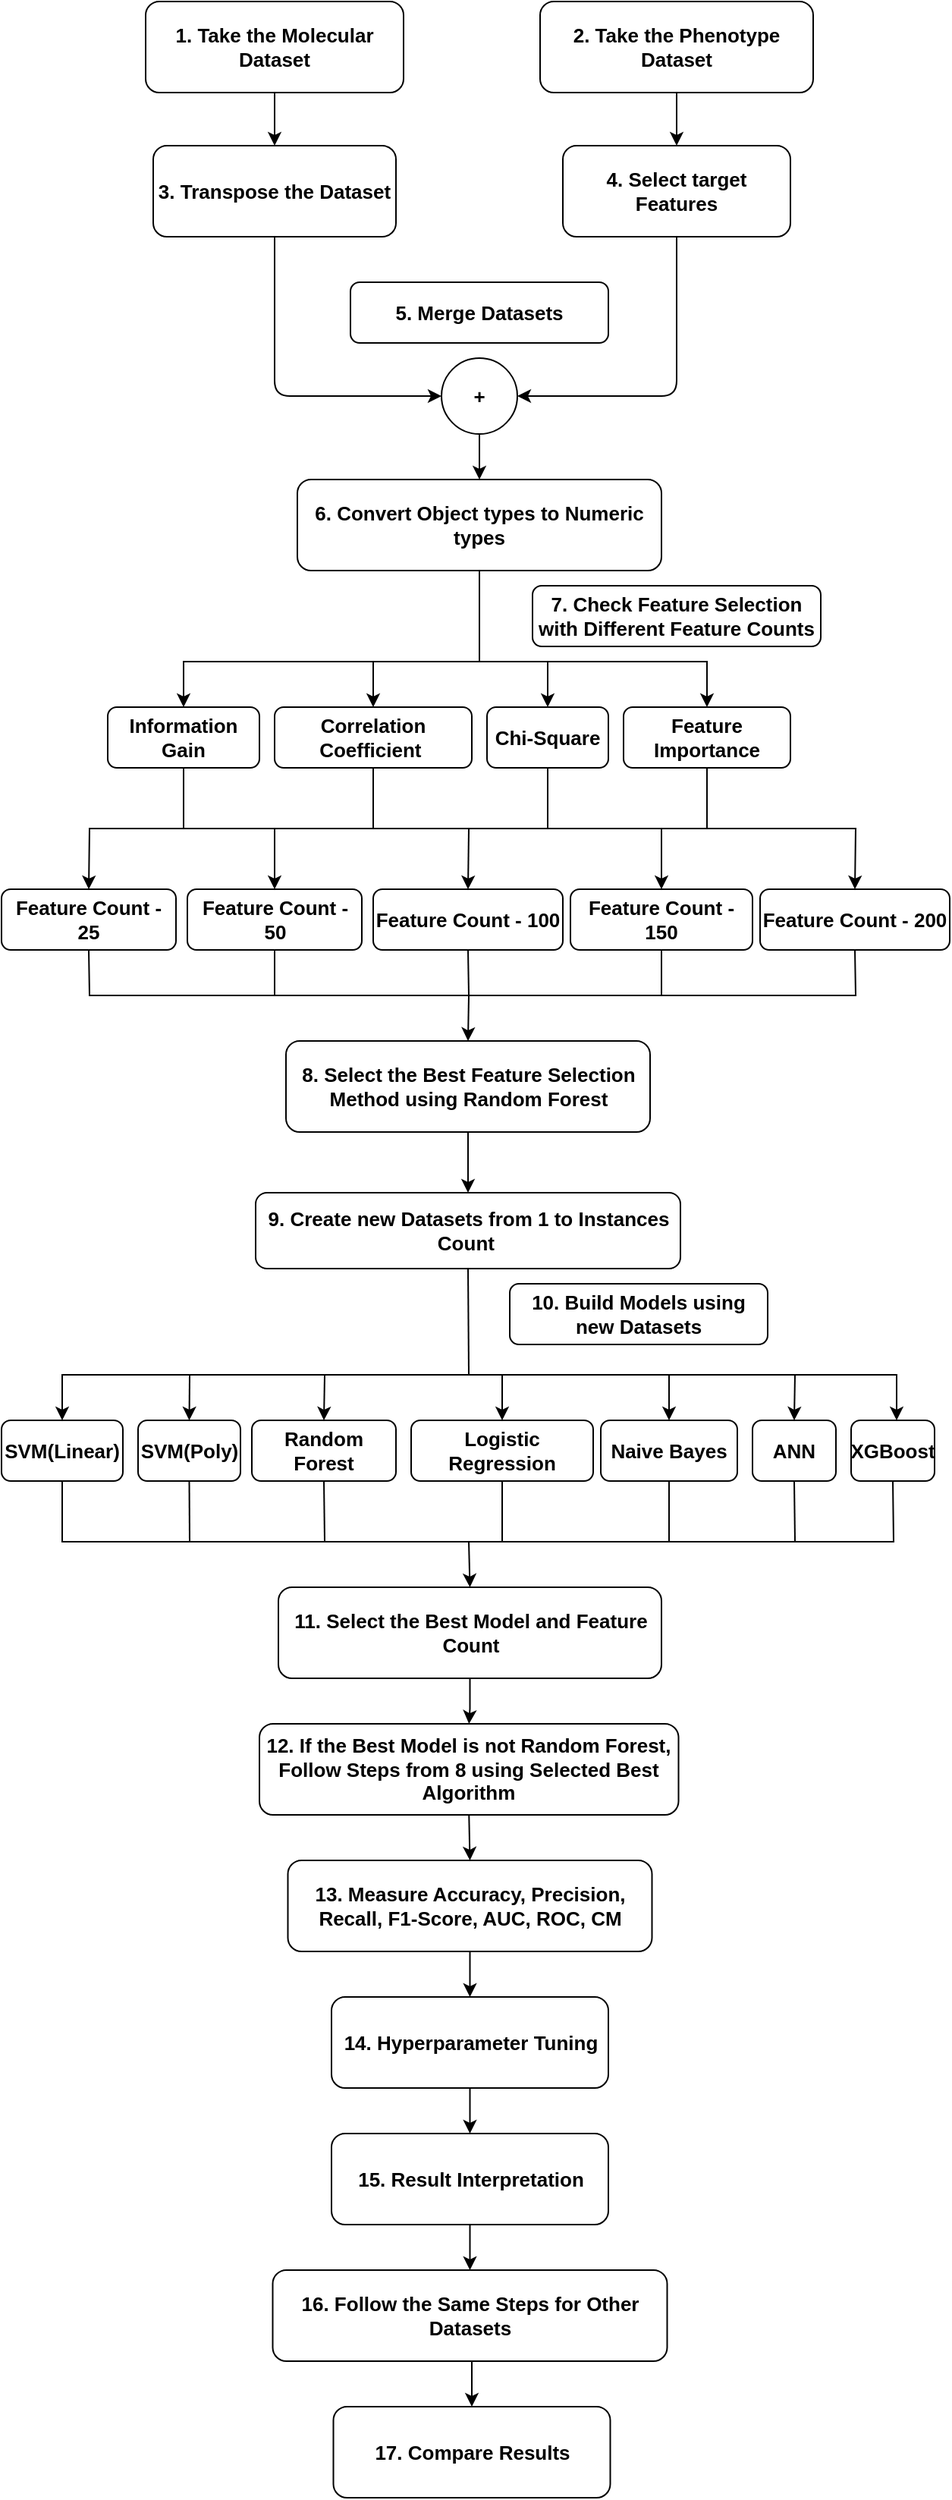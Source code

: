 <mxfile version="21.3.7" type="device">
  <diagram id="j9IejB0jZV0AfYUX-Y1M" name="Page-1">
    <mxGraphModel dx="863" dy="545" grid="1" gridSize="10" guides="1" tooltips="1" connect="1" arrows="1" fold="1" page="1" pageScale="1" pageWidth="850" pageHeight="1100" math="0" shadow="0">
      <root>
        <mxCell id="0" />
        <mxCell id="1" parent="0" />
        <mxCell id="2" value="1. Take the Molecular Dataset" style="rounded=1;whiteSpace=wrap;html=1;fontSize=13;fontStyle=1" parent="1" vertex="1">
          <mxGeometry x="165" y="95" width="170" height="60" as="geometry" />
        </mxCell>
        <mxCell id="3" value="2. Take the Phenotype Dataset" style="rounded=1;whiteSpace=wrap;html=1;fontSize=13;fontStyle=1" parent="1" vertex="1">
          <mxGeometry x="425" y="95" width="180" height="60" as="geometry" />
        </mxCell>
        <mxCell id="6" value="3. Transpose the Dataset" style="rounded=1;whiteSpace=wrap;html=1;fontSize=13;fontStyle=1" parent="1" vertex="1">
          <mxGeometry x="170" y="190" width="160" height="60" as="geometry" />
        </mxCell>
        <mxCell id="7" value="" style="endArrow=classic;html=1;exitX=0.5;exitY=1;exitDx=0;exitDy=0;fontSize=13;fontStyle=1" parent="1" source="2" target="6" edge="1">
          <mxGeometry width="50" height="50" relative="1" as="geometry">
            <mxPoint x="480" y="340" as="sourcePoint" />
            <mxPoint x="530" y="290" as="targetPoint" />
          </mxGeometry>
        </mxCell>
        <mxCell id="8" value="4. Select target Features" style="rounded=1;whiteSpace=wrap;html=1;fontSize=13;fontStyle=1" parent="1" vertex="1">
          <mxGeometry x="440" y="190" width="150" height="60" as="geometry" />
        </mxCell>
        <mxCell id="9" value="" style="endArrow=classic;html=1;exitX=0.5;exitY=1;exitDx=0;exitDy=0;fontSize=13;fontStyle=1" parent="1" source="3" target="8" edge="1">
          <mxGeometry width="50" height="50" relative="1" as="geometry">
            <mxPoint x="560" y="160" as="sourcePoint" />
            <mxPoint x="870" y="290" as="targetPoint" />
          </mxGeometry>
        </mxCell>
        <mxCell id="10" value="+" style="ellipse;whiteSpace=wrap;html=1;aspect=fixed;fontSize=13;fontStyle=1" parent="1" vertex="1">
          <mxGeometry x="360" y="330" width="50" height="50" as="geometry" />
        </mxCell>
        <mxCell id="11" value="" style="endArrow=classic;html=1;entryX=0;entryY=0.5;entryDx=0;entryDy=0;exitX=0.5;exitY=1;exitDx=0;exitDy=0;fontSize=13;fontStyle=1" parent="1" source="6" target="10" edge="1">
          <mxGeometry width="50" height="50" relative="1" as="geometry">
            <mxPoint x="210" y="260" as="sourcePoint" />
            <mxPoint x="530" y="320" as="targetPoint" />
            <Array as="points">
              <mxPoint x="250" y="355" />
            </Array>
          </mxGeometry>
        </mxCell>
        <mxCell id="12" value="" style="endArrow=classic;html=1;entryX=1;entryY=0.5;entryDx=0;entryDy=0;exitX=0.5;exitY=1;exitDx=0;exitDy=0;fontSize=13;fontStyle=1" parent="1" source="8" target="10" edge="1">
          <mxGeometry width="50" height="50" relative="1" as="geometry">
            <mxPoint x="550" y="280" as="sourcePoint" />
            <mxPoint x="370" y="365" as="targetPoint" />
            <Array as="points">
              <mxPoint x="515" y="355" />
            </Array>
          </mxGeometry>
        </mxCell>
        <mxCell id="13" value="5. Merge Datasets" style="rounded=1;whiteSpace=wrap;html=1;fontSize=13;fontStyle=1" parent="1" vertex="1">
          <mxGeometry x="300" y="280" width="170" height="40" as="geometry" />
        </mxCell>
        <mxCell id="14" value="6. Convert Object types to Numeric types" style="rounded=1;whiteSpace=wrap;html=1;points=[[0,0,0,0,0],[0,0.25,0,0,0],[0,0.5,0,0,0],[0,0.75,0,0,0],[0,1,0,0,0],[0.17,1,0,0,0],[0.25,0,0,0,0],[0.5,0,0,0,0],[0.5,1,0,0,0],[0.61,1,0,0,0],[0.75,0,0,0,0],[0.81,1,0,0,0],[1,0,0,0,0],[1,0.25,0,0,0],[1,0.5,0,0,0],[1,0.75,0,0,0],[1,1,0,0,0]];fontSize=13;fontStyle=1" parent="1" vertex="1">
          <mxGeometry x="265" y="410" width="240" height="60" as="geometry" />
        </mxCell>
        <mxCell id="15" value="" style="endArrow=classic;html=1;exitX=0.5;exitY=1;exitDx=0;exitDy=0;entryX=0.5;entryY=0;entryDx=0;entryDy=0;fontSize=13;fontStyle=1" parent="1" source="10" target="14" edge="1">
          <mxGeometry width="50" height="50" relative="1" as="geometry">
            <mxPoint x="480" y="340" as="sourcePoint" />
            <mxPoint x="530" y="290" as="targetPoint" />
          </mxGeometry>
        </mxCell>
        <mxCell id="8Iz_N88JesID-eJGwz7T-16" value="7. Check Feature Selection with Different Feature Counts" style="rounded=1;whiteSpace=wrap;html=1;fontSize=13;fontStyle=1" parent="1" vertex="1">
          <mxGeometry x="420" y="480" width="190" height="40" as="geometry" />
        </mxCell>
        <mxCell id="8Iz_N88JesID-eJGwz7T-17" value="Information Gain" style="rounded=1;whiteSpace=wrap;html=1;fontSize=13;fontStyle=1" parent="1" vertex="1">
          <mxGeometry x="140" y="560" width="100" height="40" as="geometry" />
        </mxCell>
        <mxCell id="8Iz_N88JesID-eJGwz7T-18" value="Correlation Coefficient&amp;nbsp;" style="rounded=1;whiteSpace=wrap;html=1;fontSize=13;fontStyle=1" parent="1" vertex="1">
          <mxGeometry x="250" y="560" width="130" height="40" as="geometry" />
        </mxCell>
        <mxCell id="8Iz_N88JesID-eJGwz7T-19" value="Chi-Square" style="rounded=1;whiteSpace=wrap;html=1;fontSize=13;fontStyle=1" parent="1" vertex="1">
          <mxGeometry x="390" y="560" width="80" height="40" as="geometry" />
        </mxCell>
        <mxCell id="8Iz_N88JesID-eJGwz7T-20" value="Feature Importance" style="rounded=1;whiteSpace=wrap;html=1;fontSize=13;fontStyle=1" parent="1" vertex="1">
          <mxGeometry x="480" y="560" width="110" height="40" as="geometry" />
        </mxCell>
        <mxCell id="8Iz_N88JesID-eJGwz7T-21" value="Feature Count - 25" style="rounded=1;whiteSpace=wrap;html=1;fontSize=13;fontStyle=1" parent="1" vertex="1">
          <mxGeometry x="70" y="680" width="115" height="40" as="geometry" />
        </mxCell>
        <mxCell id="8Iz_N88JesID-eJGwz7T-22" value="Feature Count - 50" style="rounded=1;whiteSpace=wrap;html=1;fontSize=13;fontStyle=1" parent="1" vertex="1">
          <mxGeometry x="192.5" y="680" width="115" height="40" as="geometry" />
        </mxCell>
        <mxCell id="8Iz_N88JesID-eJGwz7T-49" style="edgeStyle=orthogonalEdgeStyle;rounded=0;orthogonalLoop=1;jettySize=auto;html=1;exitX=0.5;exitY=1;exitDx=0;exitDy=0;endArrow=none;endFill=0;fontSize=13;fontStyle=1" parent="1" source="8Iz_N88JesID-eJGwz7T-23" edge="1">
          <mxGeometry relative="1" as="geometry">
            <mxPoint x="378" y="750" as="targetPoint" />
          </mxGeometry>
        </mxCell>
        <mxCell id="8Iz_N88JesID-eJGwz7T-23" value="Feature Count - 100" style="rounded=1;whiteSpace=wrap;html=1;fontSize=13;fontStyle=1" parent="1" vertex="1">
          <mxGeometry x="315" y="680" width="125" height="40" as="geometry" />
        </mxCell>
        <mxCell id="8Iz_N88JesID-eJGwz7T-24" value="Feature Count - 150" style="rounded=1;whiteSpace=wrap;html=1;fontSize=13;fontStyle=1" parent="1" vertex="1">
          <mxGeometry x="445" y="680" width="120" height="40" as="geometry" />
        </mxCell>
        <mxCell id="8Iz_N88JesID-eJGwz7T-25" value="Feature Count - 200" style="rounded=1;whiteSpace=wrap;html=1;fontSize=13;fontStyle=1" parent="1" vertex="1">
          <mxGeometry x="570" y="680" width="125" height="40" as="geometry" />
        </mxCell>
        <mxCell id="8Iz_N88JesID-eJGwz7T-26" value="" style="endArrow=classic;html=1;rounded=0;exitX=0.5;exitY=1;exitDx=0;exitDy=0;exitPerimeter=0;entryX=0.5;entryY=0;entryDx=0;entryDy=0;fontSize=13;fontStyle=1" parent="1" source="14" target="8Iz_N88JesID-eJGwz7T-17" edge="1">
          <mxGeometry width="50" height="50" relative="1" as="geometry">
            <mxPoint x="380" y="480" as="sourcePoint" />
            <mxPoint x="450" y="520" as="targetPoint" />
            <Array as="points">
              <mxPoint x="385" y="530" />
              <mxPoint x="320" y="530" />
              <mxPoint x="190" y="530" />
            </Array>
          </mxGeometry>
        </mxCell>
        <mxCell id="8Iz_N88JesID-eJGwz7T-27" value="" style="endArrow=classic;html=1;rounded=0;exitX=0.5;exitY=1;exitDx=0;exitDy=0;exitPerimeter=0;entryX=0.5;entryY=0;entryDx=0;entryDy=0;fontSize=13;fontStyle=1" parent="1" source="14" target="8Iz_N88JesID-eJGwz7T-20" edge="1">
          <mxGeometry width="50" height="50" relative="1" as="geometry">
            <mxPoint x="400" y="570" as="sourcePoint" />
            <mxPoint x="450" y="520" as="targetPoint" />
            <Array as="points">
              <mxPoint x="385" y="530" />
              <mxPoint x="535" y="530" />
            </Array>
          </mxGeometry>
        </mxCell>
        <mxCell id="8Iz_N88JesID-eJGwz7T-28" value="" style="endArrow=classic;html=1;rounded=0;exitX=0.5;exitY=1;exitDx=0;exitDy=0;exitPerimeter=0;entryX=0.5;entryY=0;entryDx=0;entryDy=0;fontSize=13;fontStyle=1" parent="1" source="14" target="8Iz_N88JesID-eJGwz7T-18" edge="1">
          <mxGeometry width="50" height="50" relative="1" as="geometry">
            <mxPoint x="400" y="570" as="sourcePoint" />
            <mxPoint x="450" y="520" as="targetPoint" />
            <Array as="points">
              <mxPoint x="385" y="530" />
              <mxPoint x="315" y="530" />
            </Array>
          </mxGeometry>
        </mxCell>
        <mxCell id="8Iz_N88JesID-eJGwz7T-29" value="" style="endArrow=classic;html=1;rounded=0;exitX=0.5;exitY=1;exitDx=0;exitDy=0;exitPerimeter=0;entryX=0.5;entryY=0;entryDx=0;entryDy=0;fontSize=13;fontStyle=1" parent="1" source="14" target="8Iz_N88JesID-eJGwz7T-19" edge="1">
          <mxGeometry width="50" height="50" relative="1" as="geometry">
            <mxPoint x="400" y="570" as="sourcePoint" />
            <mxPoint x="450" y="520" as="targetPoint" />
            <Array as="points">
              <mxPoint x="385" y="530" />
              <mxPoint x="430" y="530" />
            </Array>
          </mxGeometry>
        </mxCell>
        <mxCell id="8Iz_N88JesID-eJGwz7T-33" value="" style="endArrow=none;html=1;rounded=0;exitX=0.5;exitY=1;exitDx=0;exitDy=0;entryX=0.5;entryY=1;entryDx=0;entryDy=0;fontSize=13;fontStyle=1" parent="1" source="8Iz_N88JesID-eJGwz7T-17" target="8Iz_N88JesID-eJGwz7T-20" edge="1">
          <mxGeometry width="50" height="50" relative="1" as="geometry">
            <mxPoint x="370" y="550" as="sourcePoint" />
            <mxPoint x="380" y="640" as="targetPoint" />
            <Array as="points">
              <mxPoint x="190" y="640" />
              <mxPoint x="535" y="640" />
            </Array>
          </mxGeometry>
        </mxCell>
        <mxCell id="8Iz_N88JesID-eJGwz7T-34" value="" style="endArrow=none;html=1;rounded=0;exitX=0.5;exitY=1;exitDx=0;exitDy=0;fontSize=13;fontStyle=1" parent="1" source="8Iz_N88JesID-eJGwz7T-18" edge="1">
          <mxGeometry width="50" height="50" relative="1" as="geometry">
            <mxPoint x="370" y="550" as="sourcePoint" />
            <mxPoint x="315" y="640" as="targetPoint" />
          </mxGeometry>
        </mxCell>
        <mxCell id="8Iz_N88JesID-eJGwz7T-35" value="" style="endArrow=none;html=1;rounded=0;exitX=0.5;exitY=1;exitDx=0;exitDy=0;fontSize=13;fontStyle=1" parent="1" source="8Iz_N88JesID-eJGwz7T-19" edge="1">
          <mxGeometry width="50" height="50" relative="1" as="geometry">
            <mxPoint x="370" y="550" as="sourcePoint" />
            <mxPoint x="430" y="640" as="targetPoint" />
          </mxGeometry>
        </mxCell>
        <mxCell id="8Iz_N88JesID-eJGwz7T-37" value="" style="endArrow=classic;html=1;rounded=0;entryX=0.5;entryY=0;entryDx=0;entryDy=0;fontSize=13;fontStyle=1" parent="1" target="8Iz_N88JesID-eJGwz7T-21" edge="1">
          <mxGeometry width="50" height="50" relative="1" as="geometry">
            <mxPoint x="190" y="640" as="sourcePoint" />
            <mxPoint x="420" y="500" as="targetPoint" />
            <Array as="points">
              <mxPoint x="128" y="640" />
            </Array>
          </mxGeometry>
        </mxCell>
        <mxCell id="8Iz_N88JesID-eJGwz7T-38" value="" style="endArrow=classic;html=1;rounded=0;entryX=0.5;entryY=0;entryDx=0;entryDy=0;fontSize=13;fontStyle=1" parent="1" target="8Iz_N88JesID-eJGwz7T-22" edge="1">
          <mxGeometry width="50" height="50" relative="1" as="geometry">
            <mxPoint x="250" y="640" as="sourcePoint" />
            <mxPoint x="420" y="500" as="targetPoint" />
          </mxGeometry>
        </mxCell>
        <mxCell id="8Iz_N88JesID-eJGwz7T-39" value="" style="endArrow=classic;html=1;rounded=0;entryX=0.5;entryY=0;entryDx=0;entryDy=0;fontSize=13;fontStyle=1" parent="1" target="8Iz_N88JesID-eJGwz7T-23" edge="1">
          <mxGeometry width="50" height="50" relative="1" as="geometry">
            <mxPoint x="378" y="640" as="sourcePoint" />
            <mxPoint x="420" y="500" as="targetPoint" />
          </mxGeometry>
        </mxCell>
        <mxCell id="8Iz_N88JesID-eJGwz7T-40" value="" style="endArrow=classic;html=1;rounded=0;entryX=0.5;entryY=0;entryDx=0;entryDy=0;fontSize=13;fontStyle=1" parent="1" target="8Iz_N88JesID-eJGwz7T-24" edge="1">
          <mxGeometry width="50" height="50" relative="1" as="geometry">
            <mxPoint x="505" y="640" as="sourcePoint" />
            <mxPoint x="420" y="500" as="targetPoint" />
          </mxGeometry>
        </mxCell>
        <mxCell id="8Iz_N88JesID-eJGwz7T-41" value="" style="endArrow=classic;html=1;rounded=0;entryX=0.5;entryY=0;entryDx=0;entryDy=0;fontSize=13;fontStyle=1" parent="1" target="8Iz_N88JesID-eJGwz7T-25" edge="1">
          <mxGeometry width="50" height="50" relative="1" as="geometry">
            <mxPoint x="530" y="640" as="sourcePoint" />
            <mxPoint x="420" y="500" as="targetPoint" />
            <Array as="points">
              <mxPoint x="633" y="640" />
            </Array>
          </mxGeometry>
        </mxCell>
        <mxCell id="8Iz_N88JesID-eJGwz7T-53" value="" style="edgeStyle=orthogonalEdgeStyle;rounded=0;orthogonalLoop=1;jettySize=auto;html=1;fontSize=13;fontStyle=1" parent="1" source="8Iz_N88JesID-eJGwz7T-42" target="8Iz_N88JesID-eJGwz7T-52" edge="1">
          <mxGeometry relative="1" as="geometry" />
        </mxCell>
        <mxCell id="8Iz_N88JesID-eJGwz7T-42" value="8. Select the Best Feature Selection Method using Random Forest" style="rounded=1;whiteSpace=wrap;html=1;points=[[0,0,0,0,0],[0,0.25,0,0,0],[0,0.5,0,0,0],[0,0.75,0,0,0],[0,1,0,0,0],[0.17,1,0,0,0],[0.25,0,0,0,0],[0.5,0,0,0,0],[0.5,1,0,0,0],[0.61,1,0,0,0],[0.75,0,0,0,0],[0.81,1,0,0,0],[1,0,0,0,0],[1,0.25,0,0,0],[1,0.5,0,0,0],[1,0.75,0,0,0],[1,1,0,0,0]];fontSize=13;fontStyle=1" parent="1" vertex="1">
          <mxGeometry x="257.5" y="780" width="240" height="60" as="geometry" />
        </mxCell>
        <mxCell id="8Iz_N88JesID-eJGwz7T-43" value="" style="endArrow=none;html=1;rounded=0;exitX=0.5;exitY=1;exitDx=0;exitDy=0;entryX=0.5;entryY=1;entryDx=0;entryDy=0;endFill=0;fontSize=13;fontStyle=1" parent="1" source="8Iz_N88JesID-eJGwz7T-21" target="8Iz_N88JesID-eJGwz7T-25" edge="1">
          <mxGeometry width="50" height="50" relative="1" as="geometry">
            <mxPoint x="370" y="650" as="sourcePoint" />
            <mxPoint x="420" y="600" as="targetPoint" />
            <Array as="points">
              <mxPoint x="128" y="750" />
              <mxPoint x="380" y="750" />
              <mxPoint x="633" y="750" />
            </Array>
          </mxGeometry>
        </mxCell>
        <mxCell id="8Iz_N88JesID-eJGwz7T-45" value="" style="endArrow=classic;html=1;rounded=0;entryX=0.5;entryY=0;entryDx=0;entryDy=0;entryPerimeter=0;fontSize=13;fontStyle=1" parent="1" target="8Iz_N88JesID-eJGwz7T-42" edge="1">
          <mxGeometry width="50" height="50" relative="1" as="geometry">
            <mxPoint x="378" y="750" as="sourcePoint" />
            <mxPoint x="420" y="600" as="targetPoint" />
          </mxGeometry>
        </mxCell>
        <mxCell id="8Iz_N88JesID-eJGwz7T-48" value="" style="endArrow=none;html=1;rounded=0;exitX=0.5;exitY=1;exitDx=0;exitDy=0;fontSize=13;fontStyle=1" parent="1" source="8Iz_N88JesID-eJGwz7T-22" edge="1">
          <mxGeometry width="50" height="50" relative="1" as="geometry">
            <mxPoint x="370" y="650" as="sourcePoint" />
            <mxPoint x="250" y="750" as="targetPoint" />
          </mxGeometry>
        </mxCell>
        <mxCell id="8Iz_N88JesID-eJGwz7T-50" value="" style="endArrow=none;html=1;rounded=0;exitX=0.5;exitY=1;exitDx=0;exitDy=0;fontSize=13;fontStyle=1" parent="1" source="8Iz_N88JesID-eJGwz7T-24" edge="1">
          <mxGeometry width="50" height="50" relative="1" as="geometry">
            <mxPoint x="370" y="650" as="sourcePoint" />
            <mxPoint x="505" y="750" as="targetPoint" />
          </mxGeometry>
        </mxCell>
        <mxCell id="8Iz_N88JesID-eJGwz7T-52" value="9. Create new Datasets from 1 to Instances Count&amp;nbsp;" style="whiteSpace=wrap;html=1;rounded=1;fontSize=13;fontStyle=1" parent="1" vertex="1">
          <mxGeometry x="237.5" y="880" width="280" height="50" as="geometry" />
        </mxCell>
        <mxCell id="8Iz_N88JesID-eJGwz7T-54" value="SVM(Linear)" style="rounded=1;whiteSpace=wrap;html=1;fontSize=13;fontStyle=1" parent="1" vertex="1">
          <mxGeometry x="70" y="1030" width="80" height="40" as="geometry" />
        </mxCell>
        <mxCell id="8Iz_N88JesID-eJGwz7T-55" value="SVM(Poly)" style="rounded=1;whiteSpace=wrap;html=1;fontSize=13;fontStyle=1" parent="1" vertex="1">
          <mxGeometry x="160" y="1030" width="67.5" height="40" as="geometry" />
        </mxCell>
        <mxCell id="8Iz_N88JesID-eJGwz7T-56" value="Random Forest" style="rounded=1;whiteSpace=wrap;html=1;fontSize=13;fontStyle=1" parent="1" vertex="1">
          <mxGeometry x="235" y="1030" width="95" height="40" as="geometry" />
        </mxCell>
        <mxCell id="8Iz_N88JesID-eJGwz7T-57" value="Logistic Regression" style="rounded=1;whiteSpace=wrap;html=1;fontSize=13;fontStyle=1" parent="1" vertex="1">
          <mxGeometry x="340" y="1030" width="120" height="40" as="geometry" />
        </mxCell>
        <mxCell id="8Iz_N88JesID-eJGwz7T-58" value="Naive Bayes" style="rounded=1;whiteSpace=wrap;html=1;fontSize=13;fontStyle=1" parent="1" vertex="1">
          <mxGeometry x="465" y="1030" width="90" height="40" as="geometry" />
        </mxCell>
        <mxCell id="8Iz_N88JesID-eJGwz7T-59" value="10. Build Models using new Datasets" style="rounded=1;whiteSpace=wrap;html=1;fontSize=13;fontStyle=1" parent="1" vertex="1">
          <mxGeometry x="405" y="940" width="170" height="40" as="geometry" />
        </mxCell>
        <mxCell id="8Iz_N88JesID-eJGwz7T-60" value="ANN" style="rounded=1;whiteSpace=wrap;html=1;fontSize=13;fontStyle=1" parent="1" vertex="1">
          <mxGeometry x="565" y="1030" width="55" height="40" as="geometry" />
        </mxCell>
        <mxCell id="8Iz_N88JesID-eJGwz7T-61" value="XGBoost" style="rounded=1;whiteSpace=wrap;html=1;fontSize=13;fontStyle=1" parent="1" vertex="1">
          <mxGeometry x="630" y="1030" width="55" height="40" as="geometry" />
        </mxCell>
        <mxCell id="8Iz_N88JesID-eJGwz7T-62" value="" style="endArrow=classic;html=1;rounded=0;exitX=0.5;exitY=0;exitDx=0;exitDy=0;endFill=1;startArrow=classic;startFill=1;fontSize=13;fontStyle=1" parent="1" source="8Iz_N88JesID-eJGwz7T-54" edge="1">
          <mxGeometry width="50" height="50" relative="1" as="geometry">
            <mxPoint x="370" y="850" as="sourcePoint" />
            <mxPoint x="660" y="1030" as="targetPoint" />
            <Array as="points">
              <mxPoint x="110" y="1000" />
              <mxPoint x="380" y="1000" />
              <mxPoint x="660" y="1000" />
            </Array>
          </mxGeometry>
        </mxCell>
        <mxCell id="8Iz_N88JesID-eJGwz7T-63" value="" style="endArrow=none;html=1;rounded=0;exitX=0.5;exitY=1;exitDx=0;exitDy=0;fontSize=13;fontStyle=1" parent="1" source="8Iz_N88JesID-eJGwz7T-52" edge="1">
          <mxGeometry width="50" height="50" relative="1" as="geometry">
            <mxPoint x="370" y="850" as="sourcePoint" />
            <mxPoint x="378" y="1000" as="targetPoint" />
          </mxGeometry>
        </mxCell>
        <mxCell id="8Iz_N88JesID-eJGwz7T-64" value="" style="endArrow=classic;html=1;rounded=0;entryX=0.5;entryY=0;entryDx=0;entryDy=0;fontSize=13;fontStyle=1" parent="1" target="8Iz_N88JesID-eJGwz7T-56" edge="1">
          <mxGeometry width="50" height="50" relative="1" as="geometry">
            <mxPoint x="283" y="1000" as="sourcePoint" />
            <mxPoint x="420" y="800" as="targetPoint" />
          </mxGeometry>
        </mxCell>
        <mxCell id="8Iz_N88JesID-eJGwz7T-65" value="" style="endArrow=classic;html=1;rounded=0;entryX=0.5;entryY=0;entryDx=0;entryDy=0;fontSize=13;fontStyle=1" parent="1" target="8Iz_N88JesID-eJGwz7T-55" edge="1">
          <mxGeometry width="50" height="50" relative="1" as="geometry">
            <mxPoint x="194" y="1000" as="sourcePoint" />
            <mxPoint x="420" y="800" as="targetPoint" />
          </mxGeometry>
        </mxCell>
        <mxCell id="8Iz_N88JesID-eJGwz7T-66" value="" style="endArrow=classic;html=1;rounded=0;entryX=0.5;entryY=0;entryDx=0;entryDy=0;fontSize=13;fontStyle=1" parent="1" target="8Iz_N88JesID-eJGwz7T-57" edge="1">
          <mxGeometry width="50" height="50" relative="1" as="geometry">
            <mxPoint x="400" y="1000" as="sourcePoint" />
            <mxPoint x="420" y="800" as="targetPoint" />
          </mxGeometry>
        </mxCell>
        <mxCell id="8Iz_N88JesID-eJGwz7T-67" value="" style="endArrow=classic;html=1;rounded=0;entryX=0.5;entryY=0;entryDx=0;entryDy=0;fontSize=13;fontStyle=1" parent="1" target="8Iz_N88JesID-eJGwz7T-58" edge="1">
          <mxGeometry width="50" height="50" relative="1" as="geometry">
            <mxPoint x="510" y="1000" as="sourcePoint" />
            <mxPoint x="420" y="800" as="targetPoint" />
          </mxGeometry>
        </mxCell>
        <mxCell id="8Iz_N88JesID-eJGwz7T-69" value="" style="endArrow=classic;html=1;rounded=0;entryX=0.5;entryY=0;entryDx=0;entryDy=0;fontSize=13;fontStyle=1" parent="1" target="8Iz_N88JesID-eJGwz7T-60" edge="1">
          <mxGeometry width="50" height="50" relative="1" as="geometry">
            <mxPoint x="593" y="1000" as="sourcePoint" />
            <mxPoint x="420" y="800" as="targetPoint" />
          </mxGeometry>
        </mxCell>
        <mxCell id="yMQquN-Jc_wFFJK1zPye-16" value="" style="edgeStyle=orthogonalEdgeStyle;rounded=0;orthogonalLoop=1;jettySize=auto;html=1;fontSize=13;fontStyle=1" parent="1" source="8Iz_N88JesID-eJGwz7T-70" target="yMQquN-Jc_wFFJK1zPye-15" edge="1">
          <mxGeometry relative="1" as="geometry" />
        </mxCell>
        <mxCell id="8Iz_N88JesID-eJGwz7T-70" value="11. Select the Best Model and Feature Count" style="rounded=1;whiteSpace=wrap;html=1;points=[[0,0,0,0,0],[0,0.25,0,0,0],[0,0.5,0,0,0],[0,0.75,0,0,0],[0,1,0,0,0],[0.17,1,0,0,0],[0.25,0,0,0,0],[0.5,0,0,0,0],[0.5,1,0,0,0],[0.61,1,0,0,0],[0.75,0,0,0,0],[0.81,1,0,0,0],[1,0,0,0,0],[1,0.25,0,0,0],[1,0.5,0,0,0],[1,0.75,0,0,0],[1,1,0,0,0]];fontSize=13;fontStyle=1" parent="1" vertex="1">
          <mxGeometry x="252.5" y="1140" width="252.5" height="60" as="geometry" />
        </mxCell>
        <mxCell id="8Iz_N88JesID-eJGwz7T-71" value="" style="endArrow=none;html=1;rounded=0;exitX=0.5;exitY=1;exitDx=0;exitDy=0;entryX=0.5;entryY=1;entryDx=0;entryDy=0;fontSize=13;fontStyle=1" parent="1" source="8Iz_N88JesID-eJGwz7T-54" target="8Iz_N88JesID-eJGwz7T-61" edge="1">
          <mxGeometry width="50" height="50" relative="1" as="geometry">
            <mxPoint x="370" y="1050" as="sourcePoint" />
            <mxPoint x="420" y="1000" as="targetPoint" />
            <Array as="points">
              <mxPoint x="110" y="1110" />
              <mxPoint x="380" y="1110" />
              <mxPoint x="658" y="1110" />
            </Array>
          </mxGeometry>
        </mxCell>
        <mxCell id="8Iz_N88JesID-eJGwz7T-72" value="" style="endArrow=none;html=1;rounded=0;exitX=0.5;exitY=1;exitDx=0;exitDy=0;fontSize=13;fontStyle=1" parent="1" source="8Iz_N88JesID-eJGwz7T-55" edge="1">
          <mxGeometry width="50" height="50" relative="1" as="geometry">
            <mxPoint x="370" y="1050" as="sourcePoint" />
            <mxPoint x="194" y="1110" as="targetPoint" />
          </mxGeometry>
        </mxCell>
        <mxCell id="8Iz_N88JesID-eJGwz7T-73" value="" style="endArrow=none;html=1;rounded=0;exitX=0.5;exitY=1;exitDx=0;exitDy=0;fontSize=13;fontStyle=1" parent="1" source="8Iz_N88JesID-eJGwz7T-56" edge="1">
          <mxGeometry width="50" height="50" relative="1" as="geometry">
            <mxPoint x="370" y="1050" as="sourcePoint" />
            <mxPoint x="283" y="1110" as="targetPoint" />
          </mxGeometry>
        </mxCell>
        <mxCell id="8Iz_N88JesID-eJGwz7T-74" value="" style="endArrow=none;html=1;rounded=0;exitX=0.5;exitY=1;exitDx=0;exitDy=0;fontSize=13;fontStyle=1" parent="1" source="8Iz_N88JesID-eJGwz7T-57" edge="1">
          <mxGeometry width="50" height="50" relative="1" as="geometry">
            <mxPoint x="370" y="1050" as="sourcePoint" />
            <mxPoint x="400" y="1110" as="targetPoint" />
          </mxGeometry>
        </mxCell>
        <mxCell id="8Iz_N88JesID-eJGwz7T-75" value="" style="endArrow=none;html=1;rounded=0;exitX=0.5;exitY=1;exitDx=0;exitDy=0;fontSize=13;fontStyle=1" parent="1" source="8Iz_N88JesID-eJGwz7T-58" edge="1">
          <mxGeometry width="50" height="50" relative="1" as="geometry">
            <mxPoint x="370" y="1050" as="sourcePoint" />
            <mxPoint x="510" y="1110" as="targetPoint" />
          </mxGeometry>
        </mxCell>
        <mxCell id="8Iz_N88JesID-eJGwz7T-76" value="" style="endArrow=none;html=1;rounded=0;exitX=0.5;exitY=1;exitDx=0;exitDy=0;fontSize=13;fontStyle=1" parent="1" source="8Iz_N88JesID-eJGwz7T-60" edge="1">
          <mxGeometry width="50" height="50" relative="1" as="geometry">
            <mxPoint x="370" y="1050" as="sourcePoint" />
            <mxPoint x="593" y="1110" as="targetPoint" />
          </mxGeometry>
        </mxCell>
        <mxCell id="8Iz_N88JesID-eJGwz7T-77" value="" style="endArrow=classic;html=1;rounded=0;entryX=0.5;entryY=0;entryDx=0;entryDy=0;entryPerimeter=0;fontSize=13;fontStyle=1" parent="1" target="8Iz_N88JesID-eJGwz7T-70" edge="1">
          <mxGeometry width="50" height="50" relative="1" as="geometry">
            <mxPoint x="378" y="1110" as="sourcePoint" />
            <mxPoint x="420" y="1000" as="targetPoint" />
          </mxGeometry>
        </mxCell>
        <mxCell id="8Iz_N88JesID-eJGwz7T-83" style="edgeStyle=orthogonalEdgeStyle;rounded=0;orthogonalLoop=1;jettySize=auto;html=1;exitX=0.5;exitY=1;exitDx=0;exitDy=0;exitPerimeter=0;entryX=0.5;entryY=0;entryDx=0;entryDy=0;entryPerimeter=0;fontSize=13;fontStyle=1" parent="1" source="8Iz_N88JesID-eJGwz7T-78" target="8Iz_N88JesID-eJGwz7T-80" edge="1">
          <mxGeometry relative="1" as="geometry" />
        </mxCell>
        <mxCell id="8Iz_N88JesID-eJGwz7T-78" value="13. Measure Accuracy, Precision, Recall, F1-Score, AUC, ROC, CM" style="rounded=1;whiteSpace=wrap;html=1;points=[[0,0,0,0,0],[0,0.25,0,0,0],[0,0.5,0,0,0],[0,0.75,0,0,0],[0,1,0,0,0],[0.17,1,0,0,0],[0.25,0,0,0,0],[0.5,0,0,0,0],[0.5,1,0,0,0],[0.61,1,0,0,0],[0.75,0,0,0,0],[0.81,1,0,0,0],[1,0,0,0,0],[1,0.25,0,0,0],[1,0.5,0,0,0],[1,0.75,0,0,0],[1,1,0,0,0]];fontSize=13;fontStyle=1" parent="1" vertex="1">
          <mxGeometry x="258.75" y="1320" width="240" height="60" as="geometry" />
        </mxCell>
        <mxCell id="8Iz_N88JesID-eJGwz7T-84" style="edgeStyle=orthogonalEdgeStyle;rounded=0;orthogonalLoop=1;jettySize=auto;html=1;exitX=0.5;exitY=1;exitDx=0;exitDy=0;exitPerimeter=0;entryX=0.5;entryY=0;entryDx=0;entryDy=0;entryPerimeter=0;fontSize=13;fontStyle=1" parent="1" source="8Iz_N88JesID-eJGwz7T-80" target="8Iz_N88JesID-eJGwz7T-81" edge="1">
          <mxGeometry relative="1" as="geometry" />
        </mxCell>
        <mxCell id="8Iz_N88JesID-eJGwz7T-80" value="14. Hyperparameter Tuning" style="rounded=1;whiteSpace=wrap;html=1;points=[[0,0,0,0,0],[0,0.25,0,0,0],[0,0.5,0,0,0],[0,0.75,0,0,0],[0,1,0,0,0],[0.17,1,0,0,0],[0.25,0,0,0,0],[0.5,0,0,0,0],[0.5,1,0,0,0],[0.61,1,0,0,0],[0.75,0,0,0,0],[0.81,1,0,0,0],[1,0,0,0,0],[1,0.25,0,0,0],[1,0.5,0,0,0],[1,0.75,0,0,0],[1,1,0,0,0]];fontSize=13;fontStyle=1" parent="1" vertex="1">
          <mxGeometry x="287.5" y="1410" width="182.5" height="60" as="geometry" />
        </mxCell>
        <mxCell id="8Iz_N88JesID-eJGwz7T-85" style="edgeStyle=orthogonalEdgeStyle;rounded=0;orthogonalLoop=1;jettySize=auto;html=1;exitX=0.5;exitY=1;exitDx=0;exitDy=0;exitPerimeter=0;entryX=0.5;entryY=0;entryDx=0;entryDy=0;entryPerimeter=0;fontSize=13;fontStyle=1" parent="1" source="8Iz_N88JesID-eJGwz7T-81" target="8Iz_N88JesID-eJGwz7T-82" edge="1">
          <mxGeometry relative="1" as="geometry" />
        </mxCell>
        <mxCell id="8Iz_N88JesID-eJGwz7T-81" value="15. Result Interpretation" style="rounded=1;whiteSpace=wrap;html=1;points=[[0,0,0,0,0],[0,0.25,0,0,0],[0,0.5,0,0,0],[0,0.75,0,0,0],[0,1,0,0,0],[0.17,1,0,0,0],[0.25,0,0,0,0],[0.5,0,0,0,0],[0.5,1,0,0,0],[0.61,1,0,0,0],[0.75,0,0,0,0],[0.81,1,0,0,0],[1,0,0,0,0],[1,0.25,0,0,0],[1,0.5,0,0,0],[1,0.75,0,0,0],[1,1,0,0,0]];fontSize=13;fontStyle=1" parent="1" vertex="1">
          <mxGeometry x="287.5" y="1500" width="182.5" height="60" as="geometry" />
        </mxCell>
        <mxCell id="8Iz_N88JesID-eJGwz7T-87" style="edgeStyle=orthogonalEdgeStyle;rounded=0;orthogonalLoop=1;jettySize=auto;html=1;exitX=0.5;exitY=1;exitDx=0;exitDy=0;exitPerimeter=0;entryX=0.5;entryY=0;entryDx=0;entryDy=0;entryPerimeter=0;fontSize=13;fontStyle=1" parent="1" source="8Iz_N88JesID-eJGwz7T-82" target="8Iz_N88JesID-eJGwz7T-86" edge="1">
          <mxGeometry relative="1" as="geometry" />
        </mxCell>
        <mxCell id="8Iz_N88JesID-eJGwz7T-82" value="16. Follow the Same Steps for Other Datasets" style="rounded=1;whiteSpace=wrap;html=1;points=[[0,0,0,0,0],[0,0.25,0,0,0],[0,0.5,0,0,0],[0,0.75,0,0,0],[0,1,0,0,0],[0.17,1,0,0,0],[0.25,0,0,0,0],[0.5,0,0,0,0],[0.5,1,0,0,0],[0.61,1,0,0,0],[0.75,0,0,0,0],[0.81,1,0,0,0],[1,0,0,0,0],[1,0.25,0,0,0],[1,0.5,0,0,0],[1,0.75,0,0,0],[1,1,0,0,0]];fontSize=13;fontStyle=1" parent="1" vertex="1">
          <mxGeometry x="248.75" y="1590" width="260" height="60" as="geometry" />
        </mxCell>
        <mxCell id="8Iz_N88JesID-eJGwz7T-86" value="17. Compare Results" style="rounded=1;whiteSpace=wrap;html=1;points=[[0,0,0,0,0],[0,0.25,0,0,0],[0,0.5,0,0,0],[0,0.75,0,0,0],[0,1,0,0,0],[0.17,1,0,0,0],[0.25,0,0,0,0],[0.5,0,0,0,0],[0.5,1,0,0,0],[0.61,1,0,0,0],[0.75,0,0,0,0],[0.81,1,0,0,0],[1,0,0,0,0],[1,0.25,0,0,0],[1,0.5,0,0,0],[1,0.75,0,0,0],[1,1,0,0,0]];fontSize=13;fontStyle=1" parent="1" vertex="1">
          <mxGeometry x="288.75" y="1680" width="182.5" height="60" as="geometry" />
        </mxCell>
        <mxCell id="yMQquN-Jc_wFFJK1zPye-17" style="edgeStyle=orthogonalEdgeStyle;rounded=0;orthogonalLoop=1;jettySize=auto;html=1;exitX=0.5;exitY=1;exitDx=0;exitDy=0;entryX=0.5;entryY=0;entryDx=0;entryDy=0;entryPerimeter=0;fontSize=13;fontStyle=1" parent="1" source="yMQquN-Jc_wFFJK1zPye-15" target="8Iz_N88JesID-eJGwz7T-78" edge="1">
          <mxGeometry relative="1" as="geometry" />
        </mxCell>
        <mxCell id="yMQquN-Jc_wFFJK1zPye-15" value="12. If the Best Model is not Random Forest, Follow Steps from 8 using Selected Best Algorithm" style="whiteSpace=wrap;html=1;rounded=1;fontSize=13;fontStyle=1" parent="1" vertex="1">
          <mxGeometry x="240" y="1230" width="276.25" height="60" as="geometry" />
        </mxCell>
      </root>
    </mxGraphModel>
  </diagram>
</mxfile>
